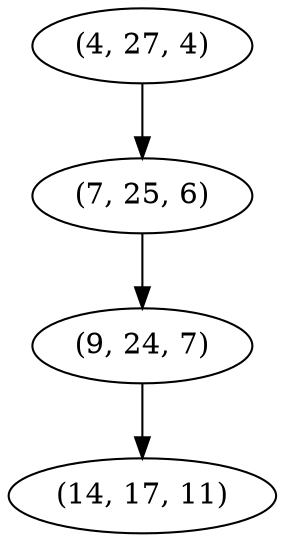 digraph tree {
    "(4, 27, 4)";
    "(7, 25, 6)";
    "(9, 24, 7)";
    "(14, 17, 11)";
    "(4, 27, 4)" -> "(7, 25, 6)";
    "(7, 25, 6)" -> "(9, 24, 7)";
    "(9, 24, 7)" -> "(14, 17, 11)";
}
